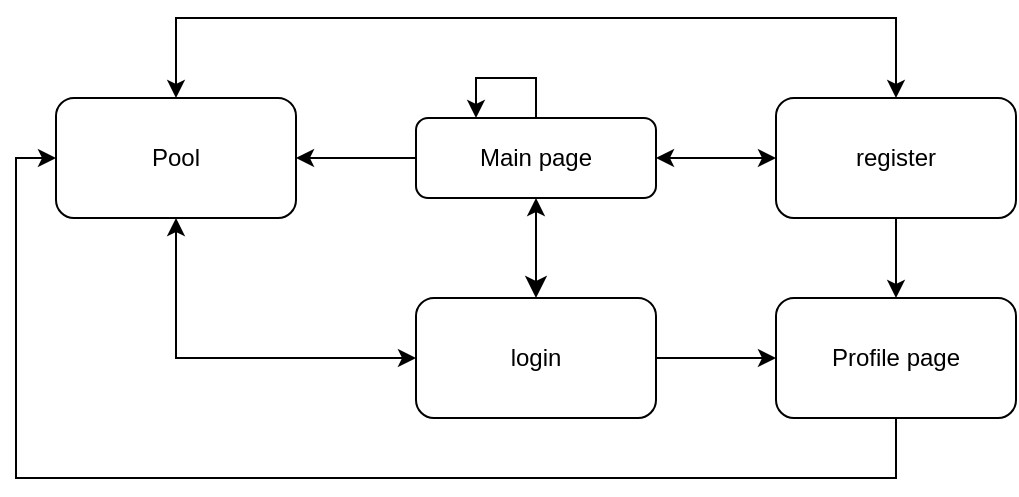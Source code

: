<mxfile version="14.1.8" type="device"><diagram id="C5RBs43oDa-KdzZeNtuy" name="Page-1"><mxGraphModel dx="1732" dy="672" grid="1" gridSize="10" guides="1" tooltips="1" connect="1" arrows="1" fold="1" page="1" pageScale="1" pageWidth="827" pageHeight="1169" math="0" shadow="0"><root><mxCell id="WIyWlLk6GJQsqaUBKTNV-0"/><mxCell id="WIyWlLk6GJQsqaUBKTNV-1" parent="WIyWlLk6GJQsqaUBKTNV-0"/><mxCell id="WIyWlLk6GJQsqaUBKTNV-2" value="" style="rounded=0;html=1;jettySize=auto;orthogonalLoop=1;fontSize=11;endArrow=classic;endFill=1;endSize=8;strokeWidth=1;shadow=0;labelBackgroundColor=none;edgeStyle=orthogonalEdgeStyle;startArrow=classic;startFill=1;" parent="WIyWlLk6GJQsqaUBKTNV-1" source="WIyWlLk6GJQsqaUBKTNV-3" edge="1"><mxGeometry relative="1" as="geometry"><mxPoint x="220" y="170" as="targetPoint"/></mxGeometry></mxCell><mxCell id="cJYuvM-5STTB0PVbfDyS-3" style="edgeStyle=orthogonalEdgeStyle;rounded=0;orthogonalLoop=1;jettySize=auto;html=1;startArrow=classic;startFill=1;" edge="1" parent="WIyWlLk6GJQsqaUBKTNV-1" source="WIyWlLk6GJQsqaUBKTNV-3" target="cJYuvM-5STTB0PVbfDyS-1"><mxGeometry relative="1" as="geometry"/></mxCell><mxCell id="cJYuvM-5STTB0PVbfDyS-8" style="edgeStyle=orthogonalEdgeStyle;rounded=0;orthogonalLoop=1;jettySize=auto;html=1;" edge="1" parent="WIyWlLk6GJQsqaUBKTNV-1" source="WIyWlLk6GJQsqaUBKTNV-3" target="cJYuvM-5STTB0PVbfDyS-7"><mxGeometry relative="1" as="geometry"/></mxCell><mxCell id="WIyWlLk6GJQsqaUBKTNV-3" value="Main page" style="rounded=1;whiteSpace=wrap;html=1;fontSize=12;glass=0;strokeWidth=1;shadow=0;" parent="WIyWlLk6GJQsqaUBKTNV-1" vertex="1"><mxGeometry x="160" y="80" width="120" height="40" as="geometry"/></mxCell><mxCell id="cJYuvM-5STTB0PVbfDyS-5" style="edgeStyle=orthogonalEdgeStyle;rounded=0;orthogonalLoop=1;jettySize=auto;html=1;entryX=0;entryY=0.5;entryDx=0;entryDy=0;" edge="1" parent="WIyWlLk6GJQsqaUBKTNV-1" source="cJYuvM-5STTB0PVbfDyS-0" target="cJYuvM-5STTB0PVbfDyS-4"><mxGeometry relative="1" as="geometry"/></mxCell><mxCell id="cJYuvM-5STTB0PVbfDyS-0" value="login" style="rounded=1;whiteSpace=wrap;html=1;" vertex="1" parent="WIyWlLk6GJQsqaUBKTNV-1"><mxGeometry x="160" y="170" width="120" height="60" as="geometry"/></mxCell><mxCell id="cJYuvM-5STTB0PVbfDyS-6" style="edgeStyle=orthogonalEdgeStyle;rounded=0;orthogonalLoop=1;jettySize=auto;html=1;entryX=0.5;entryY=0;entryDx=0;entryDy=0;" edge="1" parent="WIyWlLk6GJQsqaUBKTNV-1" source="cJYuvM-5STTB0PVbfDyS-1" target="cJYuvM-5STTB0PVbfDyS-4"><mxGeometry relative="1" as="geometry"/></mxCell><mxCell id="cJYuvM-5STTB0PVbfDyS-1" value="register" style="rounded=1;whiteSpace=wrap;html=1;" vertex="1" parent="WIyWlLk6GJQsqaUBKTNV-1"><mxGeometry x="340" y="70" width="120" height="60" as="geometry"/></mxCell><mxCell id="cJYuvM-5STTB0PVbfDyS-2" style="edgeStyle=orthogonalEdgeStyle;rounded=0;orthogonalLoop=1;jettySize=auto;html=1;entryX=0.25;entryY=0;entryDx=0;entryDy=0;" edge="1" parent="WIyWlLk6GJQsqaUBKTNV-1" source="WIyWlLk6GJQsqaUBKTNV-3" target="WIyWlLk6GJQsqaUBKTNV-3"><mxGeometry relative="1" as="geometry"><Array as="points"><mxPoint x="220" y="60"/><mxPoint x="190" y="60"/></Array></mxGeometry></mxCell><mxCell id="cJYuvM-5STTB0PVbfDyS-11" style="edgeStyle=orthogonalEdgeStyle;rounded=0;orthogonalLoop=1;jettySize=auto;html=1;entryX=0;entryY=0.5;entryDx=0;entryDy=0;" edge="1" parent="WIyWlLk6GJQsqaUBKTNV-1" source="cJYuvM-5STTB0PVbfDyS-4" target="cJYuvM-5STTB0PVbfDyS-7"><mxGeometry relative="1" as="geometry"><Array as="points"><mxPoint x="400" y="260"/><mxPoint x="-40" y="260"/><mxPoint x="-40" y="100"/></Array></mxGeometry></mxCell><mxCell id="cJYuvM-5STTB0PVbfDyS-4" value="Profile page" style="rounded=1;whiteSpace=wrap;html=1;" vertex="1" parent="WIyWlLk6GJQsqaUBKTNV-1"><mxGeometry x="340" y="170" width="120" height="60" as="geometry"/></mxCell><mxCell id="cJYuvM-5STTB0PVbfDyS-9" style="edgeStyle=orthogonalEdgeStyle;rounded=0;orthogonalLoop=1;jettySize=auto;html=1;entryX=0;entryY=0.5;entryDx=0;entryDy=0;startArrow=classic;startFill=1;" edge="1" parent="WIyWlLk6GJQsqaUBKTNV-1" source="cJYuvM-5STTB0PVbfDyS-7" target="cJYuvM-5STTB0PVbfDyS-0"><mxGeometry relative="1" as="geometry"><Array as="points"><mxPoint x="40" y="200"/></Array></mxGeometry></mxCell><mxCell id="cJYuvM-5STTB0PVbfDyS-10" style="edgeStyle=orthogonalEdgeStyle;rounded=0;orthogonalLoop=1;jettySize=auto;html=1;entryX=0.5;entryY=0;entryDx=0;entryDy=0;startArrow=classic;startFill=1;" edge="1" parent="WIyWlLk6GJQsqaUBKTNV-1" source="cJYuvM-5STTB0PVbfDyS-7" target="cJYuvM-5STTB0PVbfDyS-1"><mxGeometry relative="1" as="geometry"><Array as="points"><mxPoint x="40" y="30"/><mxPoint x="400" y="30"/></Array></mxGeometry></mxCell><mxCell id="cJYuvM-5STTB0PVbfDyS-7" value="Pool" style="rounded=1;whiteSpace=wrap;html=1;" vertex="1" parent="WIyWlLk6GJQsqaUBKTNV-1"><mxGeometry x="-20" y="70" width="120" height="60" as="geometry"/></mxCell></root></mxGraphModel></diagram></mxfile>